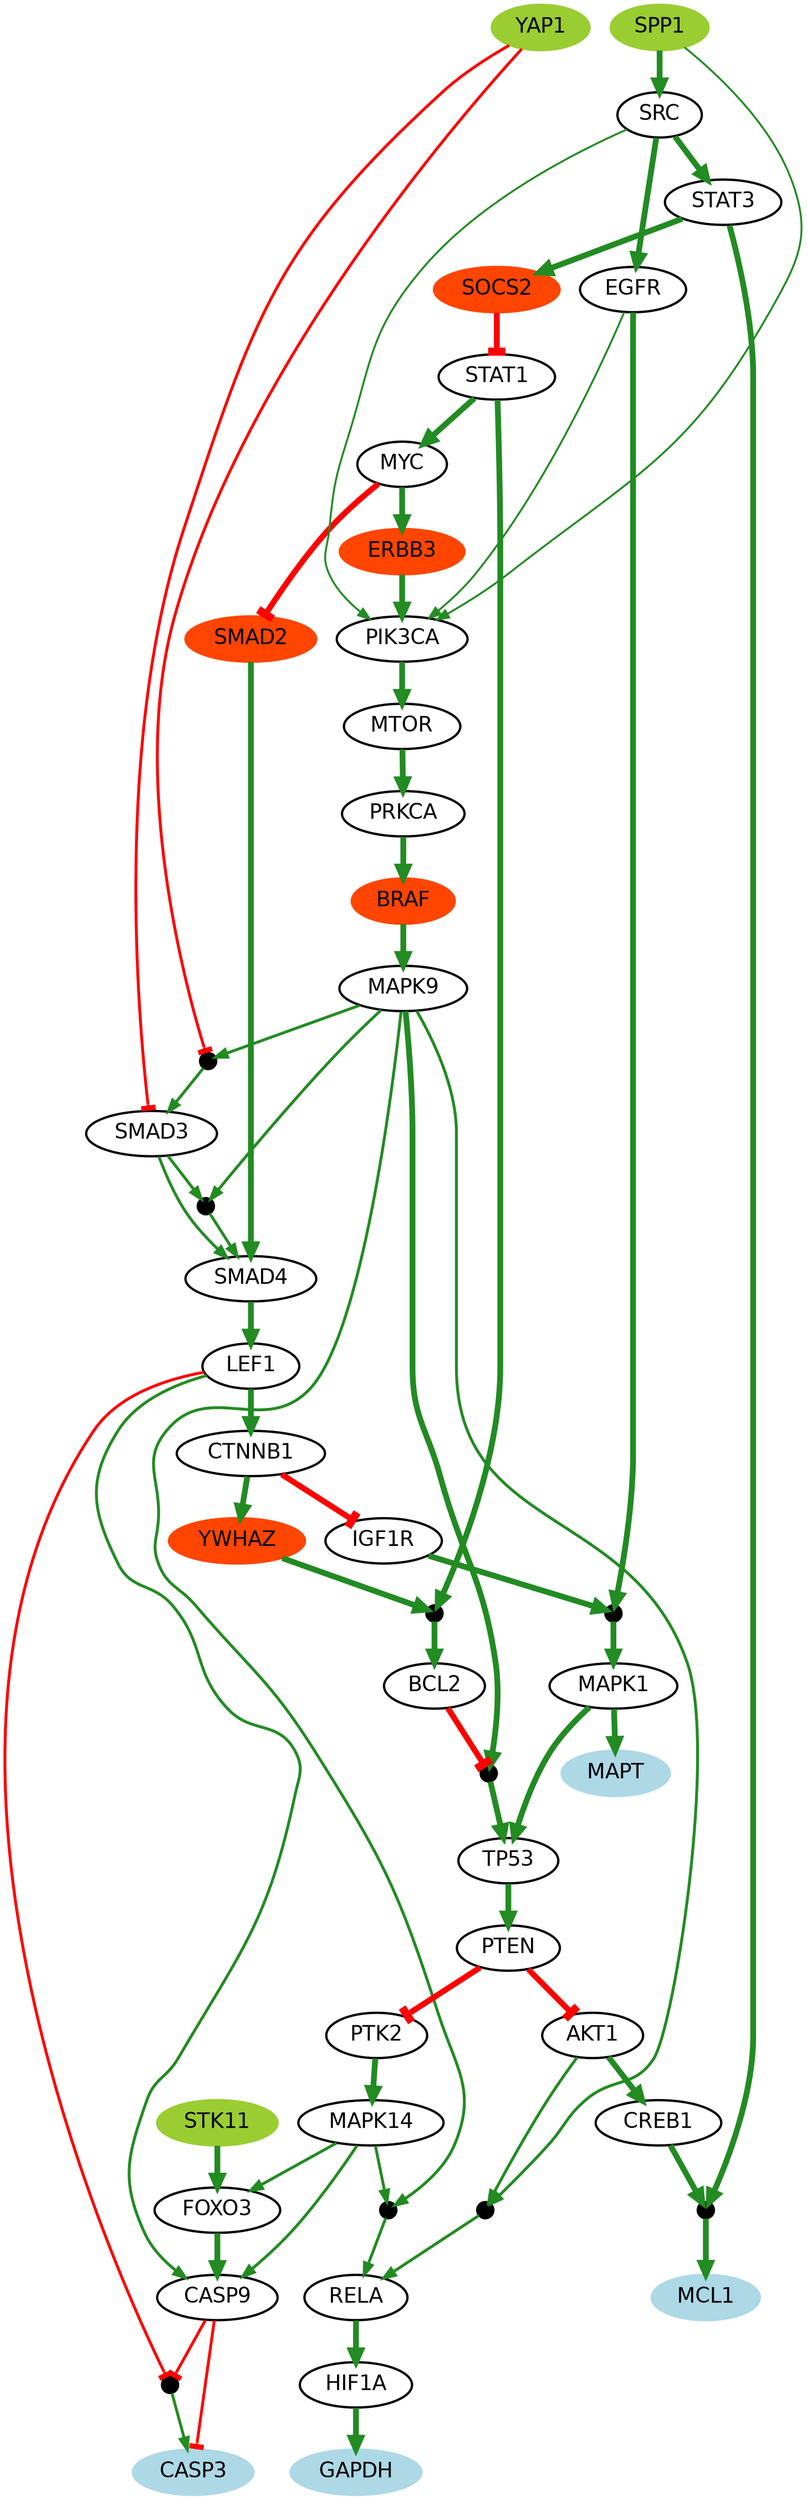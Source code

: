 digraph "" {
PTK2 [color=black, fillcolor=white, fontname=Helvetica, fontsize=18, shape=ellipse, style="filled, bold"];
MYC [color=black, fillcolor=white, fontname=Helvetica, fontsize=18, shape=ellipse, style="filled, bold"];
ERBB3 [color=orangered, fillcolor=orangered, fontname=Helvetica, fontsize=18, shape=ellipse, style="filled, bold"];
SMAD4 [color=black, fillcolor=white, fontname=Helvetica, fontsize=18, shape=ellipse, style="filled, bold"];
STK11 [color=olivedrab3, fillcolor=olivedrab3, fontname=Helvetica, fontsize=18, shape=ellipse, style="filled, bold"];
EGFR [color=black, fillcolor=white, fontname=Helvetica, fontsize=18, shape=ellipse, style="filled, bold"];
GAPDH [color=lightblue, fillcolor=lightblue, fontname=Helvetica, fontsize=18, shape=ellipse, style="filled, bold"];
SMAD2 [color=orangered, fillcolor=orangered, fontname=Helvetica, fontsize=18, shape=ellipse, style="filled, bold"];
SMAD3 [color=black, fillcolor=white, fontname=Helvetica, fontsize=18, shape=ellipse, style="filled, bold"];
MAPK14 [color=black, fillcolor=white, fontname=Helvetica, fontsize=18, shape=ellipse, style="filled, bold"];
AKT1 [color=black, fillcolor=white, fontname=Helvetica, fontsize=18, shape=ellipse, style="filled, bold"];
MCL1 [color=lightblue, fillcolor=lightblue, fontname=Helvetica, fontsize=18, shape=ellipse, style="filled, bold"];
YWHAZ [color=orangered, fillcolor=orangered, fontname=Helvetica, fontsize=18, shape=ellipse, style="filled, bold"];
STAT3 [color=black, fillcolor=white, fontname=Helvetica, fontsize=18, shape=ellipse, style="filled, bold"];
STAT1 [color=black, fillcolor=white, fontname=Helvetica, fontsize=18, shape=ellipse, style="filled, bold"];
PIK3CA [color=black, fillcolor=white, fontname=Helvetica, fontsize=18, shape=ellipse, style="filled, bold"];
"gate-8" [color=black, fillcolor=black, fixedsize=True, fontname=Helvetica, fontsize=18, gate=True, height="0.2", label=".", shape=ellipse, style="filled, bold", width="0.2"];
"gate-9" [color=black, fillcolor=black, fixedsize=True, fontname=Helvetica, fontsize=18, gate=True, height="0.2", label=".", shape=ellipse, style="filled, bold", width="0.2"];
CTNNB1 [color=black, fillcolor=white, fontname=Helvetica, fontsize=18, shape=ellipse, style="filled, bold"];
MAPK1 [color=black, fillcolor=white, fontname=Helvetica, fontsize=18, shape=ellipse, style="filled, bold"];
"gate-1" [color=black, fillcolor=black, fixedsize=True, fontname=Helvetica, fontsize=18, gate=True, height="0.2", label=".", shape=ellipse, style="filled, bold", width="0.2"];
RELA [color=black, fillcolor=white, fontname=Helvetica, fontsize=18, shape=ellipse, style="filled, bold"];
"gate-3" [color=black, fillcolor=black, fixedsize=True, fontname=Helvetica, fontsize=18, gate=True, height="0.2", label=".", shape=ellipse, style="filled, bold", width="0.2"];
"gate-4" [color=black, fillcolor=black, fixedsize=True, fontname=Helvetica, fontsize=18, gate=True, height="0.2", label=".", shape=ellipse, style="filled, bold", width="0.2"];
"gate-5" [color=black, fillcolor=black, fixedsize=True, fontname=Helvetica, fontsize=18, gate=True, height="0.2", label=".", shape=ellipse, style="filled, bold", width="0.2"];
"gate-6" [color=black, fillcolor=black, fixedsize=True, fontname=Helvetica, fontsize=18, gate=True, height="0.2", label=".", shape=ellipse, style="filled, bold", width="0.2"];
"gate-7" [color=black, fillcolor=black, fixedsize=True, fontname=Helvetica, fontsize=18, gate=True, height="0.2", label=".", shape=ellipse, style="filled, bold", width="0.2"];
SRC [color=black, fillcolor=white, fontname=Helvetica, fontsize=18, shape=ellipse, style="filled, bold"];
IGF1R [color=black, fillcolor=white, fontname=Helvetica, fontsize=18, shape=ellipse, style="filled, bold"];
PRKCA [color=black, fillcolor=white, fontname=Helvetica, fontsize=18, shape=ellipse, style="filled, bold"];
CREB1 [color=black, fillcolor=white, fontname=Helvetica, fontsize=18, shape=ellipse, style="filled, bold"];
MTOR [color=black, fillcolor=white, fontname=Helvetica, fontsize=18, shape=ellipse, style="filled, bold"];
HIF1A [color=black, fillcolor=white, fontname=Helvetica, fontsize=18, shape=ellipse, style="filled, bold"];
LEF1 [color=black, fillcolor=white, fontname=Helvetica, fontsize=18, shape=ellipse, style="filled, bold"];
"gate-2" [color=black, fillcolor=black, fixedsize=True, fontname=Helvetica, fontsize=18, gate=True, height="0.2", label=".", shape=ellipse, style="filled, bold", width="0.2"];
YAP1 [color=olivedrab3, fillcolor=olivedrab3, fontname=Helvetica, fontsize=18, shape=ellipse, style="filled, bold"];
FOXO3 [color=black, fillcolor=white, fontname=Helvetica, fontsize=18, shape=ellipse, style="filled, bold"];
MAPK9 [color=black, fillcolor=white, fontname=Helvetica, fontsize=18, shape=ellipse, style="filled, bold"];
TP53 [color=black, fillcolor=white, fontname=Helvetica, fontsize=18, shape=ellipse, style="filled, bold"];
CASP3 [color=lightblue, fillcolor=lightblue, fontname=Helvetica, fontsize=18, shape=ellipse, style="filled, bold"];
SOCS2 [color=orangered, fillcolor=orangered, fontname=Helvetica, fontsize=18, shape=ellipse, style="filled, bold"];
CASP9 [color=black, fillcolor=white, fontname=Helvetica, fontsize=18, shape=ellipse, style="filled, bold"];
PTEN [color=black, fillcolor=white, fontname=Helvetica, fontsize=18, shape=ellipse, style="filled, bold"];
SPP1 [color=olivedrab3, fillcolor=olivedrab3, fontname=Helvetica, fontsize=18, shape=ellipse, style="filled, bold"];
BRAF [color=orangered, fillcolor=orangered, fontname=Helvetica, fontsize=18, shape=ellipse, style="filled, bold"];
MAPT [color=lightblue, fillcolor=lightblue, fontname=Helvetica, fontsize=18, shape=ellipse, style="filled, bold"];
BCL2 [color=black, fillcolor=white, fontname=Helvetica, fontsize=18, shape=ellipse, style="filled, bold"];
PTK2 -> MAPK14  [arrowhead=normal, color=forestgreen, dir=forward, key=0, penwidth="5.0", sign=1, weight="1.0"];
MYC -> ERBB3  [arrowhead=normal, color=forestgreen, dir=forward, key=0, penwidth="5.0", sign=1, weight="1.0"];
MYC -> SMAD2  [arrowhead=tee, color=red, dir=forward, key=0, penwidth="5.0", sign="-1", weight="1.0"];
ERBB3 -> PIK3CA  [arrowhead=normal, color=forestgreen, dir=forward, key=0, penwidth="5.0", sign=1, weight="1.0"];
SMAD4 -> LEF1  [arrowhead=normal, color=forestgreen, dir=forward, key=0, penwidth="5.0", sign=1, weight="1.0"];
STK11 -> FOXO3  [arrowhead=normal, color=forestgreen, dir=forward, key=0, penwidth="5.0", sign=1, weight="1.0"];
EGFR -> PIK3CA  [arrowhead=normal, color=forestgreen, dir=forward, key=0, penwidth="1.6666666666666665", sign=1, weight="0.3333333333333333"];
EGFR -> "gate-4"  [arrowhead=normal, color=forestgreen, dir=forward, key=0, penwidth="5.0", sign=1, weight="1.0"];
SMAD2 -> SMAD4  [arrowhead=normal, color=forestgreen, dir=forward, key=0, penwidth="5.0", sign=1, weight="1.0"];
SMAD3 -> SMAD4  [arrowhead=normal, color=forestgreen, dir=forward, key=0, penwidth="2.5", sign=1, weight="0.5"];
SMAD3 -> "gate-1"  [arrowhead=normal, color=forestgreen, dir=forward, key=0, penwidth="2.5", sign=1, weight="0.5"];
MAPK14 -> FOXO3  [arrowhead=normal, color=forestgreen, dir=forward, key=0, penwidth="2.5", sign=1, weight="0.5"];
MAPK14 -> "gate-5"  [arrowhead=normal, color=forestgreen, dir=forward, key=0, penwidth="2.5", sign=1, weight="0.5"];
MAPK14 -> CASP9  [arrowhead=normal, color=forestgreen, dir=forward, key=0, penwidth="2.5", sign=1, weight="0.5"];
AKT1 -> "gate-6"  [arrowhead=normal, color=forestgreen, dir=forward, key=0, penwidth="2.5", sign=1, weight="0.5"];
AKT1 -> CREB1  [arrowhead=normal, color=forestgreen, dir=forward, key=0, penwidth="5.0", sign=1, weight="1.0"];
YWHAZ -> "gate-9"  [arrowhead=normal, color=forestgreen, dir=forward, key=0, penwidth="5.0", sign=1, weight="1.0"];
STAT3 -> "gate-3"  [arrowhead=normal, color=forestgreen, dir=forward, key=0, penwidth="5.0", sign=1, weight="1.0"];
STAT3 -> SOCS2  [arrowhead=normal, color=forestgreen, dir=forward, key=0, penwidth="5.0", sign=1, weight="1.0"];
STAT1 -> "gate-9"  [arrowhead=normal, color=forestgreen, dir=forward, key=0, penwidth="5.0", sign=1, weight="1.0"];
STAT1 -> MYC  [arrowhead=normal, color=forestgreen, dir=forward, key=0, penwidth="5.0", sign=1, weight="1.0"];
PIK3CA -> MTOR  [arrowhead=normal, color=forestgreen, dir=forward, key=0, penwidth="5.0", sign=1, weight="1.0"];
"gate-8" -> CASP3  [arrowhead=normal, color=forestgreen, dir=forward, key=0, penwidth="2.5", sign=1, weight="0.5"];
"gate-9" -> BCL2  [arrowhead=normal, color=forestgreen, dir=forward, key=0, penwidth="5.0", sign=1, weight="1.0"];
CTNNB1 -> YWHAZ  [arrowhead=normal, color=forestgreen, dir=forward, key=0, penwidth="5.0", sign=1, weight="1.0"];
CTNNB1 -> IGF1R  [arrowhead=tee, color=red, dir=forward, key=0, penwidth="5.0", sign="-1", weight="1.0"];
MAPK1 -> TP53  [arrowhead=normal, color=forestgreen, dir=forward, key=0, penwidth="5.0", sign=1, weight="1.0"];
MAPK1 -> MAPT  [arrowhead=normal, color=forestgreen, dir=forward, key=0, penwidth="5.0", sign=1, weight="1.0"];
"gate-1" -> SMAD4  [arrowhead=normal, color=forestgreen, dir=forward, key=0, penwidth="2.5", sign=1, weight="0.5"];
RELA -> HIF1A  [arrowhead=normal, color=forestgreen, dir=forward, key=0, penwidth="5.0", sign=1, weight="1.0"];
"gate-3" -> MCL1  [arrowhead=normal, color=forestgreen, dir=forward, key=0, penwidth="5.0", sign=1, weight="1.0"];
"gate-4" -> MAPK1  [arrowhead=normal, color=forestgreen, dir=forward, key=0, penwidth="5.0", sign=1, weight="1.0"];
"gate-5" -> RELA  [arrowhead=normal, color=forestgreen, dir=forward, key=0, penwidth="2.5", sign=1, weight="0.5"];
"gate-6" -> RELA  [arrowhead=normal, color=forestgreen, dir=forward, key=0, penwidth="2.5", sign=1, weight="0.5"];
"gate-7" -> TP53  [arrowhead=normal, color=forestgreen, dir=forward, key=0, penwidth="5.0", sign=1, weight="1.0"];
SRC -> PIK3CA  [arrowhead=normal, color=forestgreen, dir=forward, key=0, penwidth="1.6666666666666665", sign=1, weight="0.3333333333333333"];
SRC -> EGFR  [arrowhead=normal, color=forestgreen, dir=forward, key=0, penwidth="5.0", sign=1, weight="1.0"];
SRC -> STAT3  [arrowhead=normal, color=forestgreen, dir=forward, key=0, penwidth="5.0", sign=1, weight="1.0"];
IGF1R -> "gate-4"  [arrowhead=normal, color=forestgreen, dir=forward, key=0, penwidth="5.0", sign=1, weight="1.0"];
PRKCA -> BRAF  [arrowhead=normal, color=forestgreen, dir=forward, key=0, penwidth="5.0", sign=1, weight="1.0"];
CREB1 -> "gate-3"  [arrowhead=normal, color=forestgreen, dir=forward, key=0, penwidth="5.0", sign=1, weight="1.0"];
MTOR -> PRKCA  [arrowhead=normal, color=forestgreen, dir=forward, key=0, penwidth="5.0", sign=1, weight="1.0"];
HIF1A -> GAPDH  [arrowhead=normal, color=forestgreen, dir=forward, key=0, penwidth="5.0", sign=1, weight="1.0"];
LEF1 -> CTNNB1  [arrowhead=normal, color=forestgreen, dir=forward, key=0, penwidth="5.0", sign=1, weight="1.0"];
LEF1 -> "gate-8"  [arrowhead=tee, color=red, dir=forward, key=0, penwidth="2.5", sign="-1", weight="0.5"];
LEF1 -> CASP9  [arrowhead=normal, color=forestgreen, dir=forward, key=0, penwidth="2.5", sign=1, weight="0.5"];
"gate-2" -> SMAD3  [arrowhead=normal, color=forestgreen, dir=forward, key=0, penwidth="2.5", sign=1, weight="0.5"];
YAP1 -> "gate-2"  [arrowhead=tee, color=red, dir=forward, key=0, penwidth="2.5", sign="-1", weight="0.5"];
YAP1 -> SMAD3  [arrowhead=tee, color=red, dir=forward, key=0, penwidth="2.5", sign="-1", weight="0.5"];
FOXO3 -> CASP9  [arrowhead=normal, color=forestgreen, dir=forward, key=0, penwidth="5.0", sign=1, weight="1.0"];
MAPK9 -> "gate-1"  [arrowhead=normal, color=forestgreen, dir=forward, key=0, penwidth="2.5", sign=1, weight="0.5"];
MAPK9 -> "gate-2"  [arrowhead=normal, color=forestgreen, dir=forward, key=0, penwidth="2.5", sign=1, weight="0.5"];
MAPK9 -> "gate-5"  [arrowhead=normal, color=forestgreen, dir=forward, key=0, penwidth="2.5", sign=1, weight="0.5"];
MAPK9 -> "gate-6"  [arrowhead=normal, color=forestgreen, dir=forward, key=0, penwidth="2.5", sign=1, weight="0.5"];
MAPK9 -> "gate-7"  [arrowhead=normal, color=forestgreen, dir=forward, key=0, penwidth="5.0", sign=1, weight="1.0"];
TP53 -> PTEN  [arrowhead=normal, color=forestgreen, dir=forward, key=0, penwidth="5.0", sign=1, weight="1.0"];
SOCS2 -> STAT1  [arrowhead=tee, color=red, dir=forward, key=0, penwidth="5.0", sign="-1", weight="1.0"];
CASP9 -> "gate-8"  [arrowhead=tee, color=red, dir=forward, key=0, penwidth="2.5", sign="-1", weight="0.5"];
CASP9 -> CASP3  [arrowhead=tee, color=red, dir=forward, key=0, penwidth="2.5", sign="-1", weight="0.5"];
PTEN -> AKT1  [arrowhead=tee, color=red, dir=forward, key=0, penwidth="5.0", sign="-1", weight="1.0"];
PTEN -> PTK2  [arrowhead=tee, color=red, dir=forward, key=0, penwidth="5.0", sign="-1", weight="1.0"];
SPP1 -> SRC  [arrowhead=normal, color=forestgreen, dir=forward, key=0, penwidth="5.0", sign=1, weight="1.0"];
SPP1 -> PIK3CA  [arrowhead=normal, color=forestgreen, dir=forward, key=0, penwidth="1.6666666666666665", sign=1, weight="0.3333333333333333"];
BRAF -> MAPK9  [arrowhead=normal, color=forestgreen, dir=forward, key=0, penwidth="5.0", sign=1, weight="1.0"];
BCL2 -> "gate-7"  [arrowhead=tee, color=red, dir=forward, key=0, penwidth="5.0", sign="-1", weight="1.0"];
}
